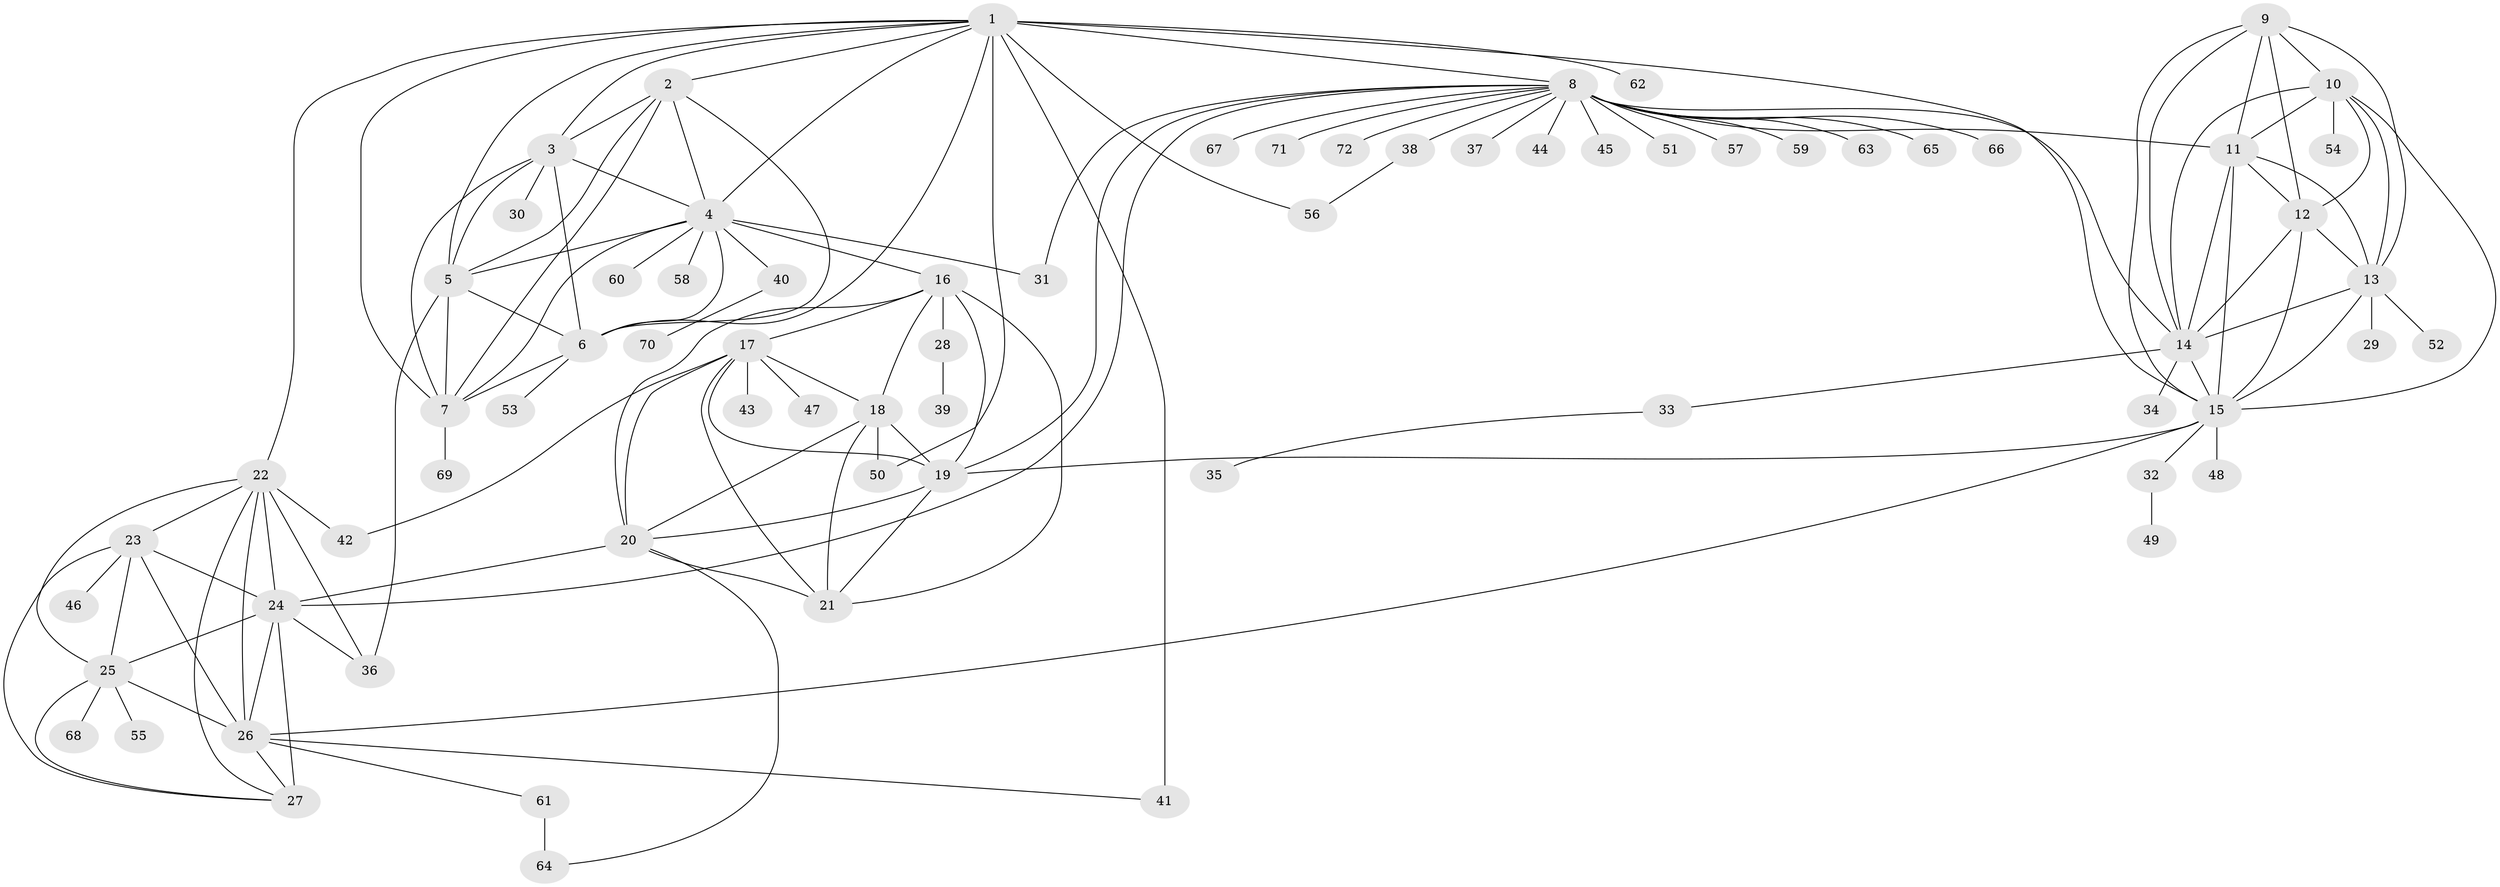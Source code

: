 // original degree distribution, {16: 0.006993006993006993, 7: 0.04195804195804196, 8: 0.03496503496503497, 13: 0.006993006993006993, 10: 0.04195804195804196, 9: 0.06293706293706294, 19: 0.006993006993006993, 6: 0.02097902097902098, 14: 0.006993006993006993, 12: 0.006993006993006993, 11: 0.006993006993006993, 3: 0.04195804195804196, 1: 0.5874125874125874, 2: 0.11888111888111888, 4: 0.006993006993006993}
// Generated by graph-tools (version 1.1) at 2025/37/03/09/25 02:37:23]
// undirected, 72 vertices, 136 edges
graph export_dot {
graph [start="1"]
  node [color=gray90,style=filled];
  1;
  2;
  3;
  4;
  5;
  6;
  7;
  8;
  9;
  10;
  11;
  12;
  13;
  14;
  15;
  16;
  17;
  18;
  19;
  20;
  21;
  22;
  23;
  24;
  25;
  26;
  27;
  28;
  29;
  30;
  31;
  32;
  33;
  34;
  35;
  36;
  37;
  38;
  39;
  40;
  41;
  42;
  43;
  44;
  45;
  46;
  47;
  48;
  49;
  50;
  51;
  52;
  53;
  54;
  55;
  56;
  57;
  58;
  59;
  60;
  61;
  62;
  63;
  64;
  65;
  66;
  67;
  68;
  69;
  70;
  71;
  72;
  1 -- 2 [weight=1.0];
  1 -- 3 [weight=1.0];
  1 -- 4 [weight=1.0];
  1 -- 5 [weight=1.0];
  1 -- 6 [weight=1.0];
  1 -- 7 [weight=1.0];
  1 -- 8 [weight=1.0];
  1 -- 15 [weight=1.0];
  1 -- 22 [weight=1.0];
  1 -- 41 [weight=3.0];
  1 -- 50 [weight=1.0];
  1 -- 56 [weight=1.0];
  1 -- 62 [weight=1.0];
  2 -- 3 [weight=1.0];
  2 -- 4 [weight=1.0];
  2 -- 5 [weight=1.0];
  2 -- 6 [weight=1.0];
  2 -- 7 [weight=1.0];
  3 -- 4 [weight=1.0];
  3 -- 5 [weight=1.0];
  3 -- 6 [weight=1.0];
  3 -- 7 [weight=1.0];
  3 -- 30 [weight=1.0];
  4 -- 5 [weight=1.0];
  4 -- 6 [weight=1.0];
  4 -- 7 [weight=1.0];
  4 -- 16 [weight=1.0];
  4 -- 31 [weight=2.0];
  4 -- 40 [weight=1.0];
  4 -- 58 [weight=1.0];
  4 -- 60 [weight=1.0];
  5 -- 6 [weight=1.0];
  5 -- 7 [weight=1.0];
  5 -- 36 [weight=3.0];
  6 -- 7 [weight=1.0];
  6 -- 53 [weight=1.0];
  7 -- 69 [weight=1.0];
  8 -- 11 [weight=1.0];
  8 -- 14 [weight=1.0];
  8 -- 19 [weight=1.0];
  8 -- 24 [weight=1.0];
  8 -- 31 [weight=1.0];
  8 -- 37 [weight=2.0];
  8 -- 38 [weight=1.0];
  8 -- 44 [weight=1.0];
  8 -- 45 [weight=1.0];
  8 -- 51 [weight=3.0];
  8 -- 57 [weight=1.0];
  8 -- 59 [weight=1.0];
  8 -- 63 [weight=1.0];
  8 -- 65 [weight=2.0];
  8 -- 66 [weight=1.0];
  8 -- 67 [weight=1.0];
  8 -- 71 [weight=1.0];
  8 -- 72 [weight=1.0];
  9 -- 10 [weight=1.0];
  9 -- 11 [weight=1.0];
  9 -- 12 [weight=1.0];
  9 -- 13 [weight=1.0];
  9 -- 14 [weight=1.0];
  9 -- 15 [weight=1.0];
  10 -- 11 [weight=1.0];
  10 -- 12 [weight=1.0];
  10 -- 13 [weight=1.0];
  10 -- 14 [weight=1.0];
  10 -- 15 [weight=1.0];
  10 -- 54 [weight=2.0];
  11 -- 12 [weight=4.0];
  11 -- 13 [weight=1.0];
  11 -- 14 [weight=1.0];
  11 -- 15 [weight=1.0];
  12 -- 13 [weight=1.0];
  12 -- 14 [weight=1.0];
  12 -- 15 [weight=1.0];
  13 -- 14 [weight=1.0];
  13 -- 15 [weight=1.0];
  13 -- 29 [weight=1.0];
  13 -- 52 [weight=1.0];
  14 -- 15 [weight=1.0];
  14 -- 33 [weight=1.0];
  14 -- 34 [weight=1.0];
  15 -- 19 [weight=1.0];
  15 -- 26 [weight=1.0];
  15 -- 32 [weight=1.0];
  15 -- 48 [weight=3.0];
  16 -- 17 [weight=1.0];
  16 -- 18 [weight=1.0];
  16 -- 19 [weight=1.0];
  16 -- 20 [weight=2.0];
  16 -- 21 [weight=1.0];
  16 -- 28 [weight=1.0];
  17 -- 18 [weight=1.0];
  17 -- 19 [weight=1.0];
  17 -- 20 [weight=2.0];
  17 -- 21 [weight=1.0];
  17 -- 42 [weight=1.0];
  17 -- 43 [weight=1.0];
  17 -- 47 [weight=1.0];
  18 -- 19 [weight=1.0];
  18 -- 20 [weight=2.0];
  18 -- 21 [weight=1.0];
  18 -- 50 [weight=5.0];
  19 -- 20 [weight=2.0];
  19 -- 21 [weight=1.0];
  20 -- 21 [weight=2.0];
  20 -- 24 [weight=1.0];
  20 -- 64 [weight=1.0];
  22 -- 23 [weight=1.0];
  22 -- 24 [weight=2.0];
  22 -- 25 [weight=1.0];
  22 -- 26 [weight=1.0];
  22 -- 27 [weight=1.0];
  22 -- 36 [weight=1.0];
  22 -- 42 [weight=2.0];
  23 -- 24 [weight=2.0];
  23 -- 25 [weight=1.0];
  23 -- 26 [weight=1.0];
  23 -- 27 [weight=1.0];
  23 -- 46 [weight=2.0];
  24 -- 25 [weight=2.0];
  24 -- 26 [weight=2.0];
  24 -- 27 [weight=5.0];
  24 -- 36 [weight=2.0];
  25 -- 26 [weight=1.0];
  25 -- 27 [weight=1.0];
  25 -- 55 [weight=1.0];
  25 -- 68 [weight=1.0];
  26 -- 27 [weight=1.0];
  26 -- 41 [weight=1.0];
  26 -- 61 [weight=1.0];
  28 -- 39 [weight=1.0];
  32 -- 49 [weight=1.0];
  33 -- 35 [weight=1.0];
  38 -- 56 [weight=1.0];
  40 -- 70 [weight=1.0];
  61 -- 64 [weight=2.0];
}
